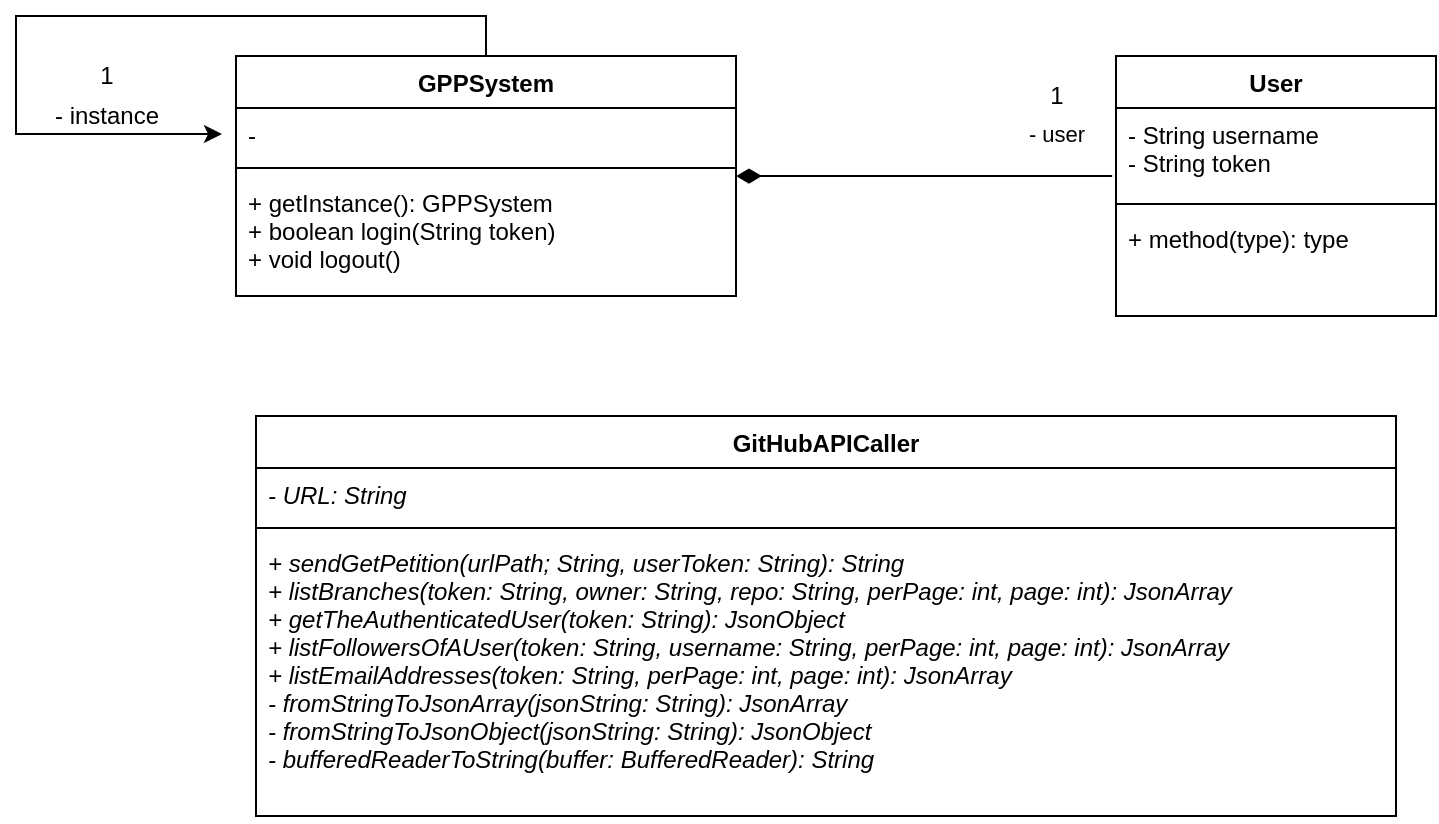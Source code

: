<mxfile version="17.4.0" type="device"><diagram id="TpIDUPAYpjVUzHWfJlPl" name="Page-1"><mxGraphModel dx="1979" dy="637" grid="1" gridSize="10" guides="1" tooltips="1" connect="1" arrows="1" fold="1" page="1" pageScale="1" pageWidth="827" pageHeight="1169" math="0" shadow="0"><root><mxCell id="0"/><mxCell id="1" parent="0"/><mxCell id="edg_NWkt21_yDjRwn4f8-9" style="edgeStyle=orthogonalEdgeStyle;rounded=0;orthogonalLoop=1;jettySize=auto;html=1;entryX=-0.012;entryY=0.773;entryDx=0;entryDy=0;entryPerimeter=0;startArrow=diamondThin;startFill=1;endArrow=none;endFill=0;startSize=10;" edge="1" parent="1" source="edg_NWkt21_yDjRwn4f8-1" target="edg_NWkt21_yDjRwn4f8-6"><mxGeometry relative="1" as="geometry"/></mxCell><mxCell id="edg_NWkt21_yDjRwn4f8-10" value="- user" style="edgeLabel;html=1;align=center;verticalAlign=middle;resizable=0;points=[];" vertex="1" connectable="0" parent="edg_NWkt21_yDjRwn4f8-9"><mxGeometry x="0.616" y="2" relative="1" as="geometry"><mxPoint x="8" y="-19" as="offset"/></mxGeometry></mxCell><mxCell id="edg_NWkt21_yDjRwn4f8-1" value="GPPSystem" style="swimlane;fontStyle=1;align=center;verticalAlign=top;childLayout=stackLayout;horizontal=1;startSize=26;horizontalStack=0;resizeParent=1;resizeParentMax=0;resizeLast=0;collapsible=1;marginBottom=0;" vertex="1" parent="1"><mxGeometry x="80" y="170" width="250" height="120" as="geometry"/></mxCell><mxCell id="edg_NWkt21_yDjRwn4f8-12" style="edgeStyle=orthogonalEdgeStyle;rounded=0;orthogonalLoop=1;jettySize=auto;html=1;startArrow=classic;startFill=1;endArrow=none;endFill=0;sourcePerimeterSpacing=7;strokeWidth=1;" edge="1" parent="edg_NWkt21_yDjRwn4f8-1" source="edg_NWkt21_yDjRwn4f8-2" target="edg_NWkt21_yDjRwn4f8-1"><mxGeometry relative="1" as="geometry"><Array as="points"><mxPoint x="-110" y="39"/><mxPoint x="-110" y="-20"/><mxPoint x="125" y="-20"/></Array></mxGeometry></mxCell><mxCell id="edg_NWkt21_yDjRwn4f8-2" value="- " style="text;strokeColor=none;fillColor=none;align=left;verticalAlign=top;spacingLeft=4;spacingRight=4;overflow=hidden;rotatable=0;points=[[0,0.5],[1,0.5]];portConstraint=eastwest;" vertex="1" parent="edg_NWkt21_yDjRwn4f8-1"><mxGeometry y="26" width="250" height="26" as="geometry"/></mxCell><mxCell id="edg_NWkt21_yDjRwn4f8-3" value="" style="line;strokeWidth=1;fillColor=none;align=left;verticalAlign=middle;spacingTop=-1;spacingLeft=3;spacingRight=3;rotatable=0;labelPosition=right;points=[];portConstraint=eastwest;" vertex="1" parent="edg_NWkt21_yDjRwn4f8-1"><mxGeometry y="52" width="250" height="8" as="geometry"/></mxCell><mxCell id="edg_NWkt21_yDjRwn4f8-4" value="+ getInstance(): GPPSystem&#10;+ boolean login(String token)&#10;+ void logout()" style="text;strokeColor=none;fillColor=none;align=left;verticalAlign=top;spacingLeft=4;spacingRight=4;overflow=hidden;rotatable=0;points=[[0,0.5],[1,0.5]];portConstraint=eastwest;" vertex="1" parent="edg_NWkt21_yDjRwn4f8-1"><mxGeometry y="60" width="250" height="60" as="geometry"/></mxCell><mxCell id="edg_NWkt21_yDjRwn4f8-5" value="User" style="swimlane;fontStyle=1;align=center;verticalAlign=top;childLayout=stackLayout;horizontal=1;startSize=26;horizontalStack=0;resizeParent=1;resizeParentMax=0;resizeLast=0;collapsible=1;marginBottom=0;" vertex="1" parent="1"><mxGeometry x="520" y="170" width="160" height="130" as="geometry"/></mxCell><mxCell id="edg_NWkt21_yDjRwn4f8-6" value="- String username&#10;- String token" style="text;strokeColor=none;fillColor=none;align=left;verticalAlign=top;spacingLeft=4;spacingRight=4;overflow=hidden;rotatable=0;points=[[0,0.5],[1,0.5]];portConstraint=eastwest;" vertex="1" parent="edg_NWkt21_yDjRwn4f8-5"><mxGeometry y="26" width="160" height="44" as="geometry"/></mxCell><mxCell id="edg_NWkt21_yDjRwn4f8-7" value="" style="line;strokeWidth=1;fillColor=none;align=left;verticalAlign=middle;spacingTop=-1;spacingLeft=3;spacingRight=3;rotatable=0;labelPosition=right;points=[];portConstraint=eastwest;" vertex="1" parent="edg_NWkt21_yDjRwn4f8-5"><mxGeometry y="70" width="160" height="8" as="geometry"/></mxCell><mxCell id="edg_NWkt21_yDjRwn4f8-8" value="+ method(type): type" style="text;strokeColor=none;fillColor=none;align=left;verticalAlign=top;spacingLeft=4;spacingRight=4;overflow=hidden;rotatable=0;points=[[0,0.5],[1,0.5]];portConstraint=eastwest;" vertex="1" parent="edg_NWkt21_yDjRwn4f8-5"><mxGeometry y="78" width="160" height="52" as="geometry"/></mxCell><mxCell id="edg_NWkt21_yDjRwn4f8-11" value="1" style="text;html=1;align=center;verticalAlign=middle;resizable=0;points=[];autosize=1;strokeColor=none;fillColor=none;" vertex="1" parent="1"><mxGeometry x="480" y="180" width="20" height="20" as="geometry"/></mxCell><mxCell id="edg_NWkt21_yDjRwn4f8-13" value="- instance" style="text;html=1;align=center;verticalAlign=middle;resizable=0;points=[];autosize=1;strokeColor=none;fillColor=none;" vertex="1" parent="1"><mxGeometry x="-20" y="190" width="70" height="20" as="geometry"/></mxCell><mxCell id="edg_NWkt21_yDjRwn4f8-14" value="1" style="text;html=1;align=center;verticalAlign=middle;resizable=0;points=[];autosize=1;strokeColor=none;fillColor=none;" vertex="1" parent="1"><mxGeometry x="5" y="170" width="20" height="20" as="geometry"/></mxCell><mxCell id="edg_NWkt21_yDjRwn4f8-15" value="GitHubAPICaller" style="swimlane;fontStyle=1;align=center;verticalAlign=top;childLayout=stackLayout;horizontal=1;startSize=26;horizontalStack=0;resizeParent=1;resizeParentMax=0;resizeLast=0;collapsible=1;marginBottom=0;" vertex="1" parent="1"><mxGeometry x="90" y="350" width="570" height="200" as="geometry"/></mxCell><mxCell id="edg_NWkt21_yDjRwn4f8-16" value="- URL: String" style="text;strokeColor=none;fillColor=none;align=left;verticalAlign=top;spacingLeft=4;spacingRight=4;overflow=hidden;rotatable=0;points=[[0,0.5],[1,0.5]];portConstraint=eastwest;fontStyle=2" vertex="1" parent="edg_NWkt21_yDjRwn4f8-15"><mxGeometry y="26" width="570" height="26" as="geometry"/></mxCell><mxCell id="edg_NWkt21_yDjRwn4f8-17" value="" style="line;strokeWidth=1;fillColor=none;align=left;verticalAlign=middle;spacingTop=-1;spacingLeft=3;spacingRight=3;rotatable=0;labelPosition=right;points=[];portConstraint=eastwest;" vertex="1" parent="edg_NWkt21_yDjRwn4f8-15"><mxGeometry y="52" width="570" height="8" as="geometry"/></mxCell><mxCell id="edg_NWkt21_yDjRwn4f8-18" value="+ sendGetPetition(urlPath; String, userToken: String): String&#10;+ listBranches(token: String, owner: String, repo: String, perPage: int, page: int): JsonArray&#10;+ getTheAuthenticatedUser(token: String): JsonObject&#10;+ listFollowersOfAUser(token: String, username: String, perPage: int, page: int): JsonArray&#10;+ listEmailAddresses(token: String, perPage: int, page: int): JsonArray&#10;- fromStringToJsonArray(jsonString: String): JsonArray&#10;- fromStringToJsonObject(jsonString: String): JsonObject&#10;- bufferedReaderToString(buffer: BufferedReader): String" style="text;strokeColor=none;fillColor=none;align=left;verticalAlign=top;spacingLeft=4;spacingRight=4;overflow=hidden;rotatable=0;points=[[0,0.5],[1,0.5]];portConstraint=eastwest;fontStyle=2" vertex="1" parent="edg_NWkt21_yDjRwn4f8-15"><mxGeometry y="60" width="570" height="140" as="geometry"/></mxCell></root></mxGraphModel></diagram></mxfile>